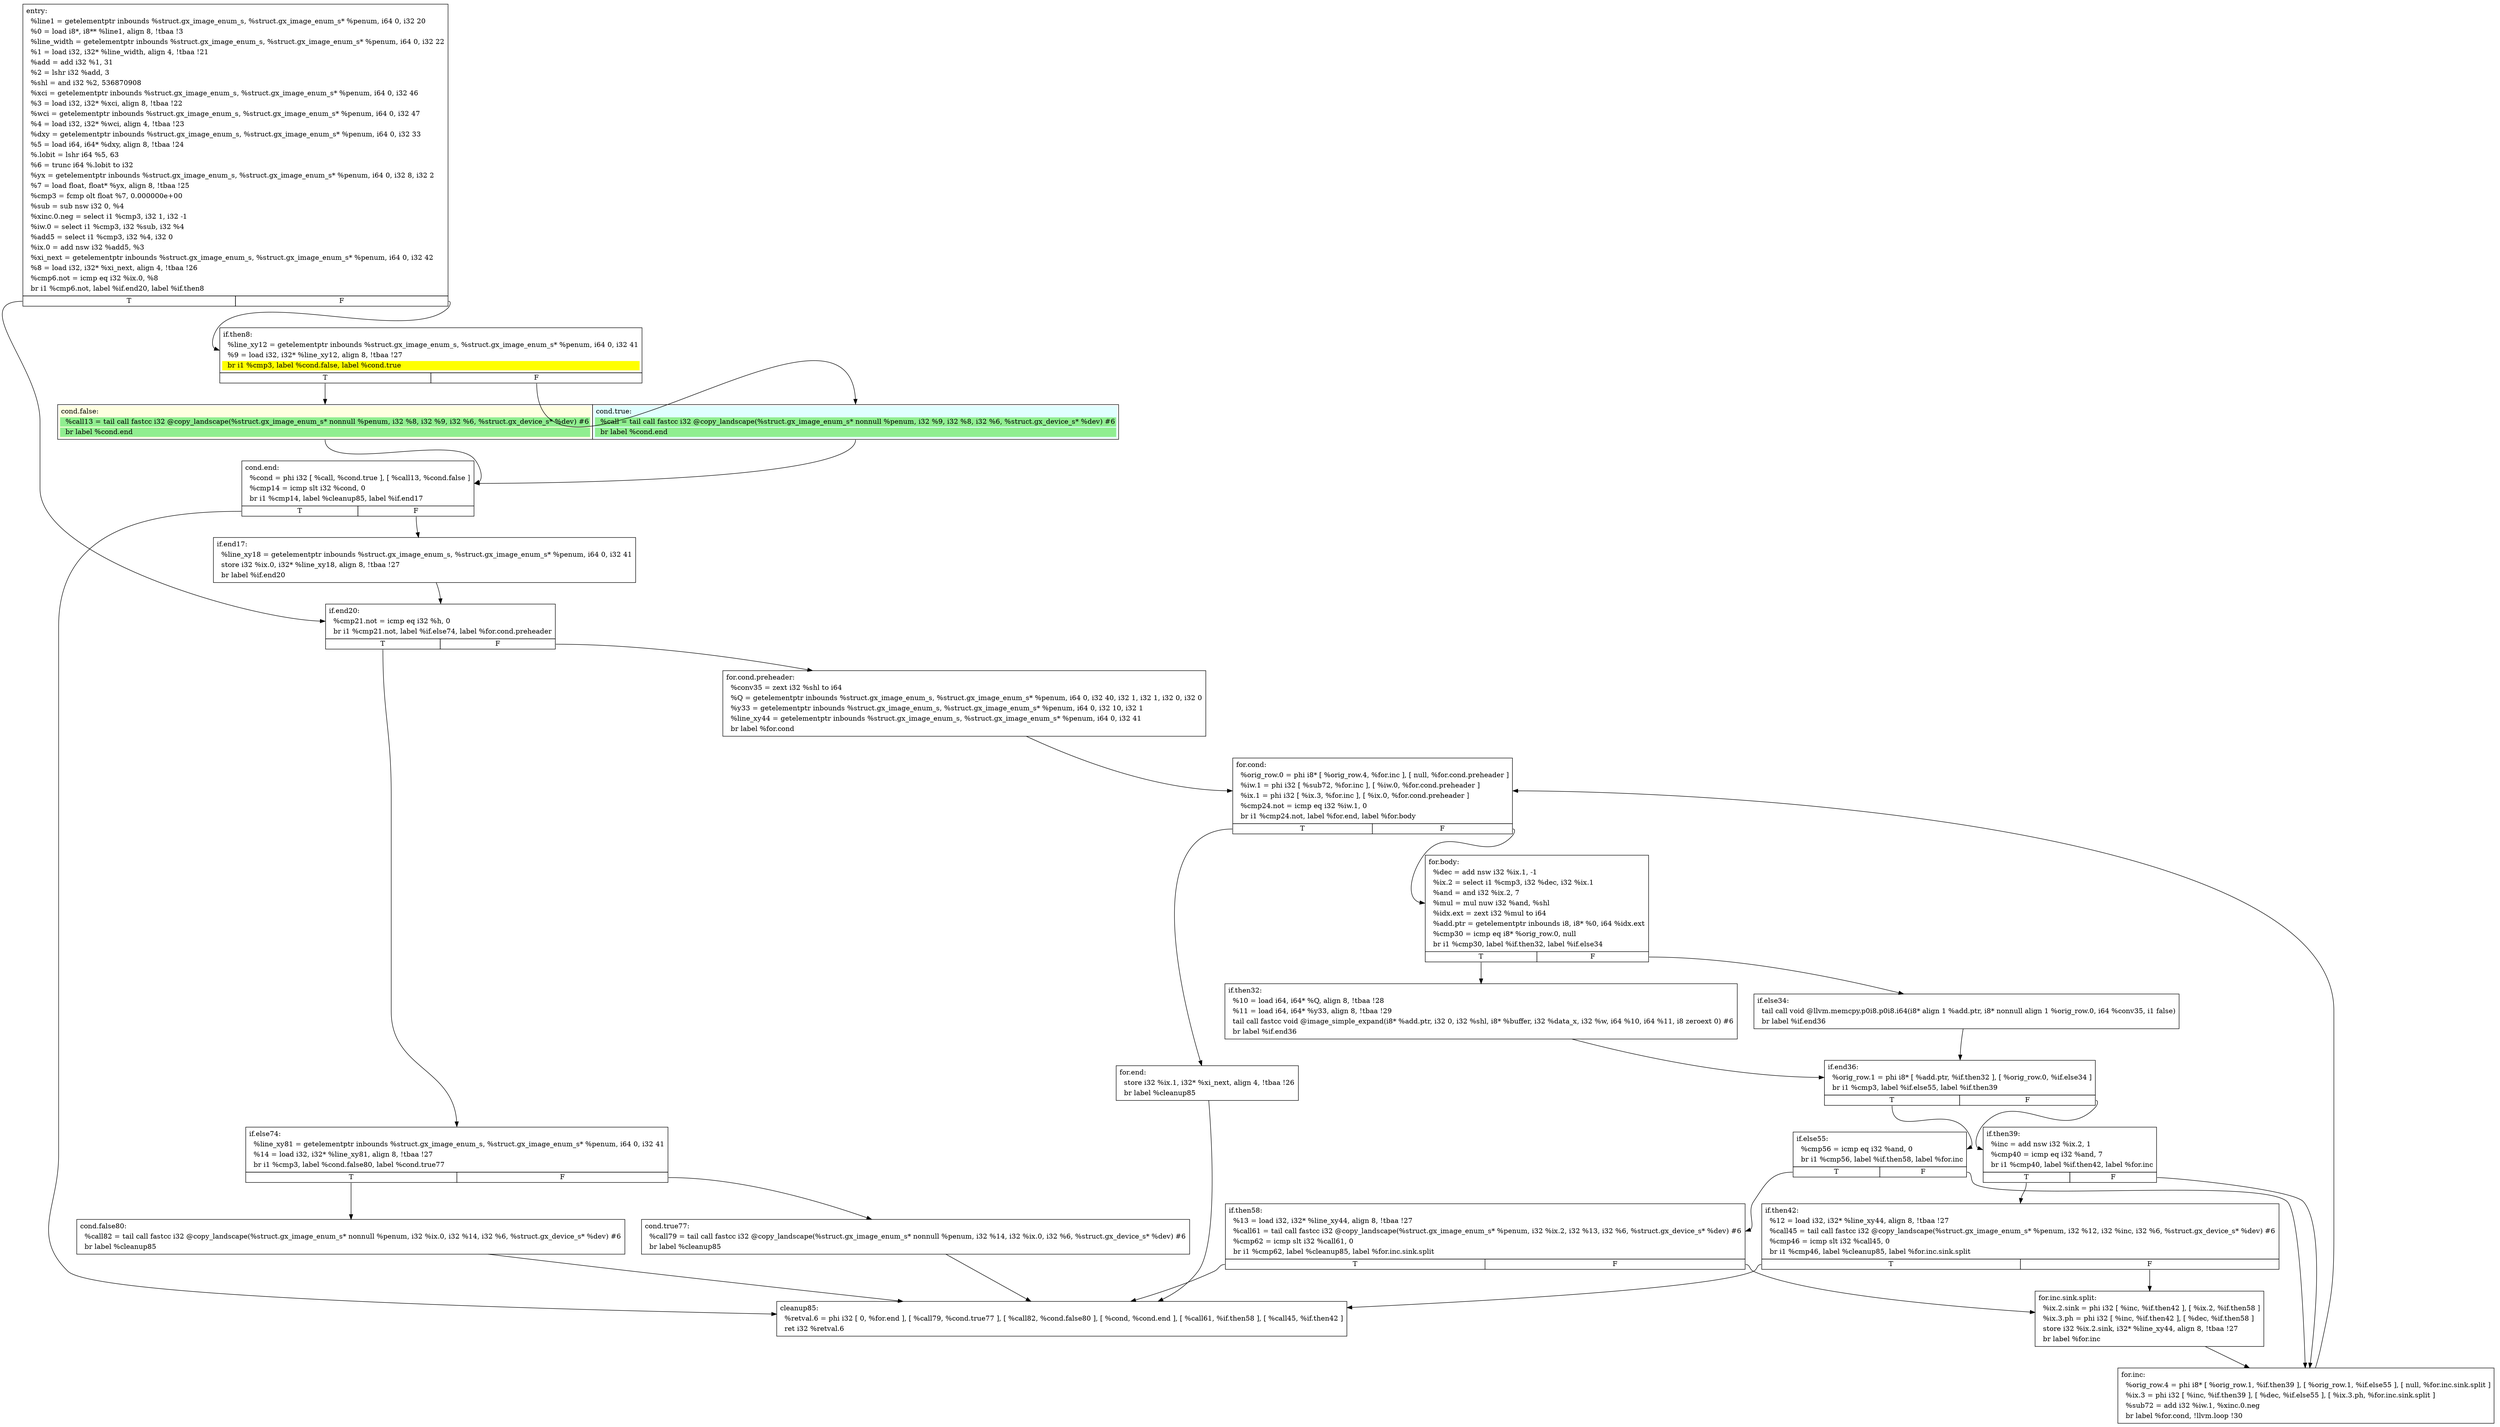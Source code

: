 digraph {
m_bb0 [shape = none, label  = <<table border="0" cellspacing="0">
<tr><td port="f1" border="1" colspan="2"><table bgcolor="LightYellow" border="0">
<tr><td align="left">cond.false:</td></tr>
<tr><td bgcolor="lightgreen" align="left">  %call13 = tail call fastcc i32 @copy_landscape(%struct.gx_image_enum_s* nonnull %penum, i32 %8, i32 %9, i32 %6, %struct.gx_device_s* %dev) #6</td></tr>
<tr><td bgcolor="lightgreen" align="left">  br label %cond.end</td></tr>
</table>
</td>
<td port="f2" border="1" colspan="2"><table bgcolor="LightCyan" border="0">
<tr><td align="left">cond.true:</td></tr>
<tr><td bgcolor="lightgreen" align="left">  %call = tail call fastcc i32 @copy_landscape(%struct.gx_image_enum_s* nonnull %penum, i32 %9, i32 %8, i32 %6, %struct.gx_device_s* %dev) #6</td></tr>
<tr><td bgcolor="lightgreen" align="left">  br label %cond.end</td></tr>
</table>
</td></tr>
</table>> ]
f_bb0 [shape = none, label  = <<table  border="0" cellspacing="0">
<tr><td port="f" border="1" colspan="2"><table border="0">
<tr><td align="left">entry:</td></tr>
<tr><td align="left">  %line1 = getelementptr inbounds %struct.gx_image_enum_s, %struct.gx_image_enum_s* %penum, i64 0, i32 20</td></tr>
<tr><td align="left">  %0 = load i8*, i8** %line1, align 8, !tbaa !3</td></tr>
<tr><td align="left">  %line_width = getelementptr inbounds %struct.gx_image_enum_s, %struct.gx_image_enum_s* %penum, i64 0, i32 22</td></tr>
<tr><td align="left">  %1 = load i32, i32* %line_width, align 4, !tbaa !21</td></tr>
<tr><td align="left">  %add = add i32 %1, 31</td></tr>
<tr><td align="left">  %2 = lshr i32 %add, 3</td></tr>
<tr><td align="left">  %shl = and i32 %2, 536870908</td></tr>
<tr><td align="left">  %xci = getelementptr inbounds %struct.gx_image_enum_s, %struct.gx_image_enum_s* %penum, i64 0, i32 46</td></tr>
<tr><td align="left">  %3 = load i32, i32* %xci, align 8, !tbaa !22</td></tr>
<tr><td align="left">  %wci = getelementptr inbounds %struct.gx_image_enum_s, %struct.gx_image_enum_s* %penum, i64 0, i32 47</td></tr>
<tr><td align="left">  %4 = load i32, i32* %wci, align 4, !tbaa !23</td></tr>
<tr><td align="left">  %dxy = getelementptr inbounds %struct.gx_image_enum_s, %struct.gx_image_enum_s* %penum, i64 0, i32 33</td></tr>
<tr><td align="left">  %5 = load i64, i64* %dxy, align 8, !tbaa !24</td></tr>
<tr><td align="left">  %.lobit = lshr i64 %5, 63</td></tr>
<tr><td align="left">  %6 = trunc i64 %.lobit to i32</td></tr>
<tr><td align="left">  %yx = getelementptr inbounds %struct.gx_image_enum_s, %struct.gx_image_enum_s* %penum, i64 0, i32 8, i32 2</td></tr>
<tr><td align="left">  %7 = load float, float* %yx, align 8, !tbaa !25</td></tr>
<tr><td align="left">  %cmp3 = fcmp olt float %7, 0.000000e+00</td></tr>
<tr><td align="left">  %sub = sub nsw i32 0, %4</td></tr>
<tr><td align="left">  %xinc.0.neg = select i1 %cmp3, i32 1, i32 -1</td></tr>
<tr><td align="left">  %iw.0 = select i1 %cmp3, i32 %sub, i32 %4</td></tr>
<tr><td align="left">  %add5 = select i1 %cmp3, i32 %4, i32 0</td></tr>
<tr><td align="left">  %ix.0 = add nsw i32 %add5, %3</td></tr>
<tr><td align="left">  %xi_next = getelementptr inbounds %struct.gx_image_enum_s, %struct.gx_image_enum_s* %penum, i64 0, i32 42</td></tr>
<tr><td align="left">  %8 = load i32, i32* %xi_next, align 4, !tbaa !26</td></tr>
<tr><td align="left">  %cmp6.not = icmp eq i32 %ix.0, %8</td></tr>
<tr><td align="left">  br i1 %cmp6.not, label %if.end20, label %if.then8</td></tr>
</table>
</td></tr>
<tr><td border="1" port="fT">T</td><td border="1" port="fF">F</td></tr>
</table>> ]
f_bb1 [shape = none, label  = <<table  border="0" cellspacing="0">
<tr><td port="f" border="1" colspan="2"><table border="0">
<tr><td align="left">if.then8:</td></tr>
<tr><td align="left">  %line_xy12 = getelementptr inbounds %struct.gx_image_enum_s, %struct.gx_image_enum_s* %penum, i64 0, i32 41</td></tr>
<tr><td align="left">  %9 = load i32, i32* %line_xy12, align 8, !tbaa !27</td></tr>
<tr><td bgcolor="yellow" align="left">  br i1 %cmp3, label %cond.false, label %cond.true</td></tr>
</table>
</td></tr>
<tr><td border="1" port="fT">T</td><td border="1" port="fF">F</td></tr>
</table>> ]
f_bb2 [shape = none, label  = <<table  border="0" cellspacing="0">
<tr><td port="f" border="1" colspan="2"><table border="0">
<tr><td align="left">cond.end:</td></tr>
<tr><td align="left">  %cond = phi i32 [ %call, %cond.true ], [ %call13, %cond.false ]</td></tr>
<tr><td align="left">  %cmp14 = icmp slt i32 %cond, 0</td></tr>
<tr><td align="left">  br i1 %cmp14, label %cleanup85, label %if.end17</td></tr>
</table>
</td></tr>
<tr><td border="1" port="fT">T</td><td border="1" port="fF">F</td></tr>
</table>> ]
f_bb3 [shape = none, label  = <<table  border="0" cellspacing="0">
<tr><td port="f" border="1"><table border="0">
<tr><td align="left">if.end17:</td></tr>
<tr><td align="left">  %line_xy18 = getelementptr inbounds %struct.gx_image_enum_s, %struct.gx_image_enum_s* %penum, i64 0, i32 41</td></tr>
<tr><td align="left">  store i32 %ix.0, i32* %line_xy18, align 8, !tbaa !27</td></tr>
<tr><td align="left">  br label %if.end20</td></tr>
</table>
</td></tr>
</table>> ]
f_bb4 [shape = none, label  = <<table  border="0" cellspacing="0">
<tr><td port="f" border="1" colspan="2"><table border="0">
<tr><td align="left">if.end20:</td></tr>
<tr><td align="left">  %cmp21.not = icmp eq i32 %h, 0</td></tr>
<tr><td align="left">  br i1 %cmp21.not, label %if.else74, label %for.cond.preheader</td></tr>
</table>
</td></tr>
<tr><td border="1" port="fT">T</td><td border="1" port="fF">F</td></tr>
</table>> ]
f_bb5 [shape = none, label  = <<table  border="0" cellspacing="0">
<tr><td port="f" border="1"><table border="0">
<tr><td align="left">for.cond.preheader:</td></tr>
<tr><td align="left">  %conv35 = zext i32 %shl to i64</td></tr>
<tr><td align="left">  %Q = getelementptr inbounds %struct.gx_image_enum_s, %struct.gx_image_enum_s* %penum, i64 0, i32 40, i32 1, i32 1, i32 0, i32 0</td></tr>
<tr><td align="left">  %y33 = getelementptr inbounds %struct.gx_image_enum_s, %struct.gx_image_enum_s* %penum, i64 0, i32 10, i32 1</td></tr>
<tr><td align="left">  %line_xy44 = getelementptr inbounds %struct.gx_image_enum_s, %struct.gx_image_enum_s* %penum, i64 0, i32 41</td></tr>
<tr><td align="left">  br label %for.cond</td></tr>
</table>
</td></tr>
</table>> ]
f_bb6 [shape = none, label  = <<table  border="0" cellspacing="0">
<tr><td port="f" border="1" colspan="2"><table border="0">
<tr><td align="left">for.cond:</td></tr>
<tr><td align="left">  %orig_row.0 = phi i8* [ %orig_row.4, %for.inc ], [ null, %for.cond.preheader ]</td></tr>
<tr><td align="left">  %iw.1 = phi i32 [ %sub72, %for.inc ], [ %iw.0, %for.cond.preheader ]</td></tr>
<tr><td align="left">  %ix.1 = phi i32 [ %ix.3, %for.inc ], [ %ix.0, %for.cond.preheader ]</td></tr>
<tr><td align="left">  %cmp24.not = icmp eq i32 %iw.1, 0</td></tr>
<tr><td align="left">  br i1 %cmp24.not, label %for.end, label %for.body</td></tr>
</table>
</td></tr>
<tr><td border="1" port="fT">T</td><td border="1" port="fF">F</td></tr>
</table>> ]
f_bb7 [shape = none, label  = <<table  border="0" cellspacing="0">
<tr><td port="f" border="1" colspan="2"><table border="0">
<tr><td align="left">for.body:</td></tr>
<tr><td align="left">  %dec = add nsw i32 %ix.1, -1</td></tr>
<tr><td align="left">  %ix.2 = select i1 %cmp3, i32 %dec, i32 %ix.1</td></tr>
<tr><td align="left">  %and = and i32 %ix.2, 7</td></tr>
<tr><td align="left">  %mul = mul nuw i32 %and, %shl</td></tr>
<tr><td align="left">  %idx.ext = zext i32 %mul to i64</td></tr>
<tr><td align="left">  %add.ptr = getelementptr inbounds i8, i8* %0, i64 %idx.ext</td></tr>
<tr><td align="left">  %cmp30 = icmp eq i8* %orig_row.0, null</td></tr>
<tr><td align="left">  br i1 %cmp30, label %if.then32, label %if.else34</td></tr>
</table>
</td></tr>
<tr><td border="1" port="fT">T</td><td border="1" port="fF">F</td></tr>
</table>> ]
f_bb8 [shape = none, label  = <<table  border="0" cellspacing="0">
<tr><td port="f" border="1"><table border="0">
<tr><td align="left">if.then32:</td></tr>
<tr><td align="left">  %10 = load i64, i64* %Q, align 8, !tbaa !28</td></tr>
<tr><td align="left">  %11 = load i64, i64* %y33, align 8, !tbaa !29</td></tr>
<tr><td align="left">  tail call fastcc void @image_simple_expand(i8* %add.ptr, i32 0, i32 %shl, i8* %buffer, i32 %data_x, i32 %w, i64 %10, i64 %11, i8 zeroext 0) #6</td></tr>
<tr><td align="left">  br label %if.end36</td></tr>
</table>
</td></tr>
</table>> ]
f_bb9 [shape = none, label  = <<table  border="0" cellspacing="0">
<tr><td port="f" border="1"><table border="0">
<tr><td align="left">if.else34:</td></tr>
<tr><td align="left">  tail call void @llvm.memcpy.p0i8.p0i8.i64(i8* align 1 %add.ptr, i8* nonnull align 1 %orig_row.0, i64 %conv35, i1 false)</td></tr>
<tr><td align="left">  br label %if.end36</td></tr>
</table>
</td></tr>
</table>> ]
f_bb10 [shape = none, label  = <<table  border="0" cellspacing="0">
<tr><td port="f" border="1" colspan="2"><table border="0">
<tr><td align="left">if.end36:</td></tr>
<tr><td align="left">  %orig_row.1 = phi i8* [ %add.ptr, %if.then32 ], [ %orig_row.0, %if.else34 ]</td></tr>
<tr><td align="left">  br i1 %cmp3, label %if.else55, label %if.then39</td></tr>
</table>
</td></tr>
<tr><td border="1" port="fT">T</td><td border="1" port="fF">F</td></tr>
</table>> ]
f_bb11 [shape = none, label  = <<table  border="0" cellspacing="0">
<tr><td port="f" border="1" colspan="2"><table border="0">
<tr><td align="left">if.then39:</td></tr>
<tr><td align="left">  %inc = add nsw i32 %ix.2, 1</td></tr>
<tr><td align="left">  %cmp40 = icmp eq i32 %and, 7</td></tr>
<tr><td align="left">  br i1 %cmp40, label %if.then42, label %for.inc</td></tr>
</table>
</td></tr>
<tr><td border="1" port="fT">T</td><td border="1" port="fF">F</td></tr>
</table>> ]
f_bb12 [shape = none, label  = <<table  border="0" cellspacing="0">
<tr><td port="f" border="1" colspan="2"><table border="0">
<tr><td align="left">if.then42:</td></tr>
<tr><td align="left">  %12 = load i32, i32* %line_xy44, align 8, !tbaa !27</td></tr>
<tr><td align="left">  %call45 = tail call fastcc i32 @copy_landscape(%struct.gx_image_enum_s* %penum, i32 %12, i32 %inc, i32 %6, %struct.gx_device_s* %dev) #6</td></tr>
<tr><td align="left">  %cmp46 = icmp slt i32 %call45, 0</td></tr>
<tr><td align="left">  br i1 %cmp46, label %cleanup85, label %for.inc.sink.split</td></tr>
</table>
</td></tr>
<tr><td border="1" port="fT">T</td><td border="1" port="fF">F</td></tr>
</table>> ]
f_bb13 [shape = none, label  = <<table  border="0" cellspacing="0">
<tr><td port="f" border="1" colspan="2"><table border="0">
<tr><td align="left">if.else55:</td></tr>
<tr><td align="left">  %cmp56 = icmp eq i32 %and, 0</td></tr>
<tr><td align="left">  br i1 %cmp56, label %if.then58, label %for.inc</td></tr>
</table>
</td></tr>
<tr><td border="1" port="fT">T</td><td border="1" port="fF">F</td></tr>
</table>> ]
f_bb14 [shape = none, label  = <<table  border="0" cellspacing="0">
<tr><td port="f" border="1" colspan="2"><table border="0">
<tr><td align="left">if.then58:</td></tr>
<tr><td align="left">  %13 = load i32, i32* %line_xy44, align 8, !tbaa !27</td></tr>
<tr><td align="left">  %call61 = tail call fastcc i32 @copy_landscape(%struct.gx_image_enum_s* %penum, i32 %ix.2, i32 %13, i32 %6, %struct.gx_device_s* %dev) #6</td></tr>
<tr><td align="left">  %cmp62 = icmp slt i32 %call61, 0</td></tr>
<tr><td align="left">  br i1 %cmp62, label %cleanup85, label %for.inc.sink.split</td></tr>
</table>
</td></tr>
<tr><td border="1" port="fT">T</td><td border="1" port="fF">F</td></tr>
</table>> ]
f_bb15 [shape = none, label  = <<table  border="0" cellspacing="0">
<tr><td port="f" border="1"><table border="0">
<tr><td align="left">for.inc.sink.split:</td></tr>
<tr><td align="left">  %ix.2.sink = phi i32 [ %inc, %if.then42 ], [ %ix.2, %if.then58 ]</td></tr>
<tr><td align="left">  %ix.3.ph = phi i32 [ %inc, %if.then42 ], [ %dec, %if.then58 ]</td></tr>
<tr><td align="left">  store i32 %ix.2.sink, i32* %line_xy44, align 8, !tbaa !27</td></tr>
<tr><td align="left">  br label %for.inc</td></tr>
</table>
</td></tr>
</table>> ]
f_bb16 [shape = none, label  = <<table  border="0" cellspacing="0">
<tr><td port="f" border="1"><table border="0">
<tr><td align="left">for.inc:</td></tr>
<tr><td align="left">  %orig_row.4 = phi i8* [ %orig_row.1, %if.then39 ], [ %orig_row.1, %if.else55 ], [ null, %for.inc.sink.split ]</td></tr>
<tr><td align="left">  %ix.3 = phi i32 [ %inc, %if.then39 ], [ %dec, %if.else55 ], [ %ix.3.ph, %for.inc.sink.split ]</td></tr>
<tr><td align="left">  %sub72 = add i32 %iw.1, %xinc.0.neg</td></tr>
<tr><td align="left">  br label %for.cond, !llvm.loop !30</td></tr>
</table>
</td></tr>
</table>> ]
f_bb17 [shape = none, label  = <<table  border="0" cellspacing="0">
<tr><td port="f" border="1"><table border="0">
<tr><td align="left">for.end:</td></tr>
<tr><td align="left">  store i32 %ix.1, i32* %xi_next, align 4, !tbaa !26</td></tr>
<tr><td align="left">  br label %cleanup85</td></tr>
</table>
</td></tr>
</table>> ]
f_bb18 [shape = none, label  = <<table  border="0" cellspacing="0">
<tr><td port="f" border="1" colspan="2"><table border="0">
<tr><td align="left">if.else74:</td></tr>
<tr><td align="left">  %line_xy81 = getelementptr inbounds %struct.gx_image_enum_s, %struct.gx_image_enum_s* %penum, i64 0, i32 41</td></tr>
<tr><td align="left">  %14 = load i32, i32* %line_xy81, align 8, !tbaa !27</td></tr>
<tr><td align="left">  br i1 %cmp3, label %cond.false80, label %cond.true77</td></tr>
</table>
</td></tr>
<tr><td border="1" port="fT">T</td><td border="1" port="fF">F</td></tr>
</table>> ]
f_bb19 [shape = none, label  = <<table  border="0" cellspacing="0">
<tr><td port="f" border="1"><table border="0">
<tr><td align="left">cond.true77:</td></tr>
<tr><td align="left">  %call79 = tail call fastcc i32 @copy_landscape(%struct.gx_image_enum_s* nonnull %penum, i32 %14, i32 %ix.0, i32 %6, %struct.gx_device_s* %dev) #6</td></tr>
<tr><td align="left">  br label %cleanup85</td></tr>
</table>
</td></tr>
</table>> ]
f_bb20 [shape = none, label  = <<table  border="0" cellspacing="0">
<tr><td port="f" border="1"><table border="0">
<tr><td align="left">cond.false80:</td></tr>
<tr><td align="left">  %call82 = tail call fastcc i32 @copy_landscape(%struct.gx_image_enum_s* nonnull %penum, i32 %ix.0, i32 %14, i32 %6, %struct.gx_device_s* %dev) #6</td></tr>
<tr><td align="left">  br label %cleanup85</td></tr>
</table>
</td></tr>
</table>> ]
f_bb21 [shape = none, label  = <<table  border="0" cellspacing="0">
<tr><td port="f" border="1"><table border="0">
<tr><td align="left">cleanup85:</td></tr>
<tr><td align="left">  %retval.6 = phi i32 [ 0, %for.end ], [ %call79, %cond.true77 ], [ %call82, %cond.false80 ], [ %cond, %cond.end ], [ %call61, %if.then58 ], [ %call45, %if.then42 ]</td></tr>
<tr><td align="left">  ret i32 %retval.6</td></tr>
</table>
</td></tr>
</table>> ]
f_bb0:fT -> f_bb4:f
f_bb0:fF -> f_bb1:f
f_bb1:fT -> m_bb0:f1
f_bb1:fF -> m_bb0:f2
m_bb0:f2 -> f_bb2:f
m_bb0:f1 -> f_bb2:f
f_bb2:fT -> f_bb21:f
f_bb2:fF -> f_bb3:f
f_bb3:f -> f_bb4:f
f_bb4:fT -> f_bb18:f
f_bb4:fF -> f_bb5:f
f_bb5:f -> f_bb6:f
f_bb6:fT -> f_bb17:f
f_bb6:fF -> f_bb7:f
f_bb7:fT -> f_bb8:f
f_bb7:fF -> f_bb9:f
f_bb8:f -> f_bb10:f
f_bb9:f -> f_bb10:f
f_bb10:fT -> f_bb13:f
f_bb10:fF -> f_bb11:f
f_bb11:fT -> f_bb12:f
f_bb11:fF -> f_bb16:f
f_bb12:fT -> f_bb21:f
f_bb12:fF -> f_bb15:f
f_bb13:fT -> f_bb14:f
f_bb13:fF -> f_bb16:f
f_bb14:fT -> f_bb21:f
f_bb14:fF -> f_bb15:f
f_bb15:f -> f_bb16:f
f_bb16:f -> f_bb6:f
f_bb17:f -> f_bb21:f
f_bb18:fT -> f_bb20:f
f_bb18:fF -> f_bb19:f
f_bb19:f -> f_bb21:f
f_bb20:f -> f_bb21:f
}

